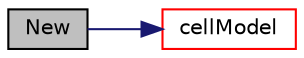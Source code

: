 digraph "New"
{
  bgcolor="transparent";
  edge [fontname="Helvetica",fontsize="10",labelfontname="Helvetica",labelfontsize="10"];
  node [fontname="Helvetica",fontsize="10",shape=record];
  rankdir="LR";
  Node301 [label="New",height=0.2,width=0.4,color="black", fillcolor="grey75", style="filled", fontcolor="black"];
  Node301 -> Node302 [color="midnightblue",fontsize="10",style="solid",fontname="Helvetica"];
  Node302 [label="cellModel",height=0.2,width=0.4,color="red",URL="$a28349.html#a085357b9a0cf7ca32f77de1f1ac83d5f",tooltip="Construct from Istream. "];
}
